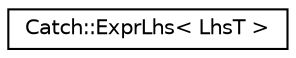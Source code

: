 digraph "Graphical Class Hierarchy"
{
  edge [fontname="Helvetica",fontsize="10",labelfontname="Helvetica",labelfontsize="10"];
  node [fontname="Helvetica",fontsize="10",shape=record];
  rankdir="LR";
  Node0 [label="Catch::ExprLhs\< LhsT \>",height=0.2,width=0.4,color="black", fillcolor="white", style="filled",URL="$classCatch_1_1ExprLhs.html"];
}
